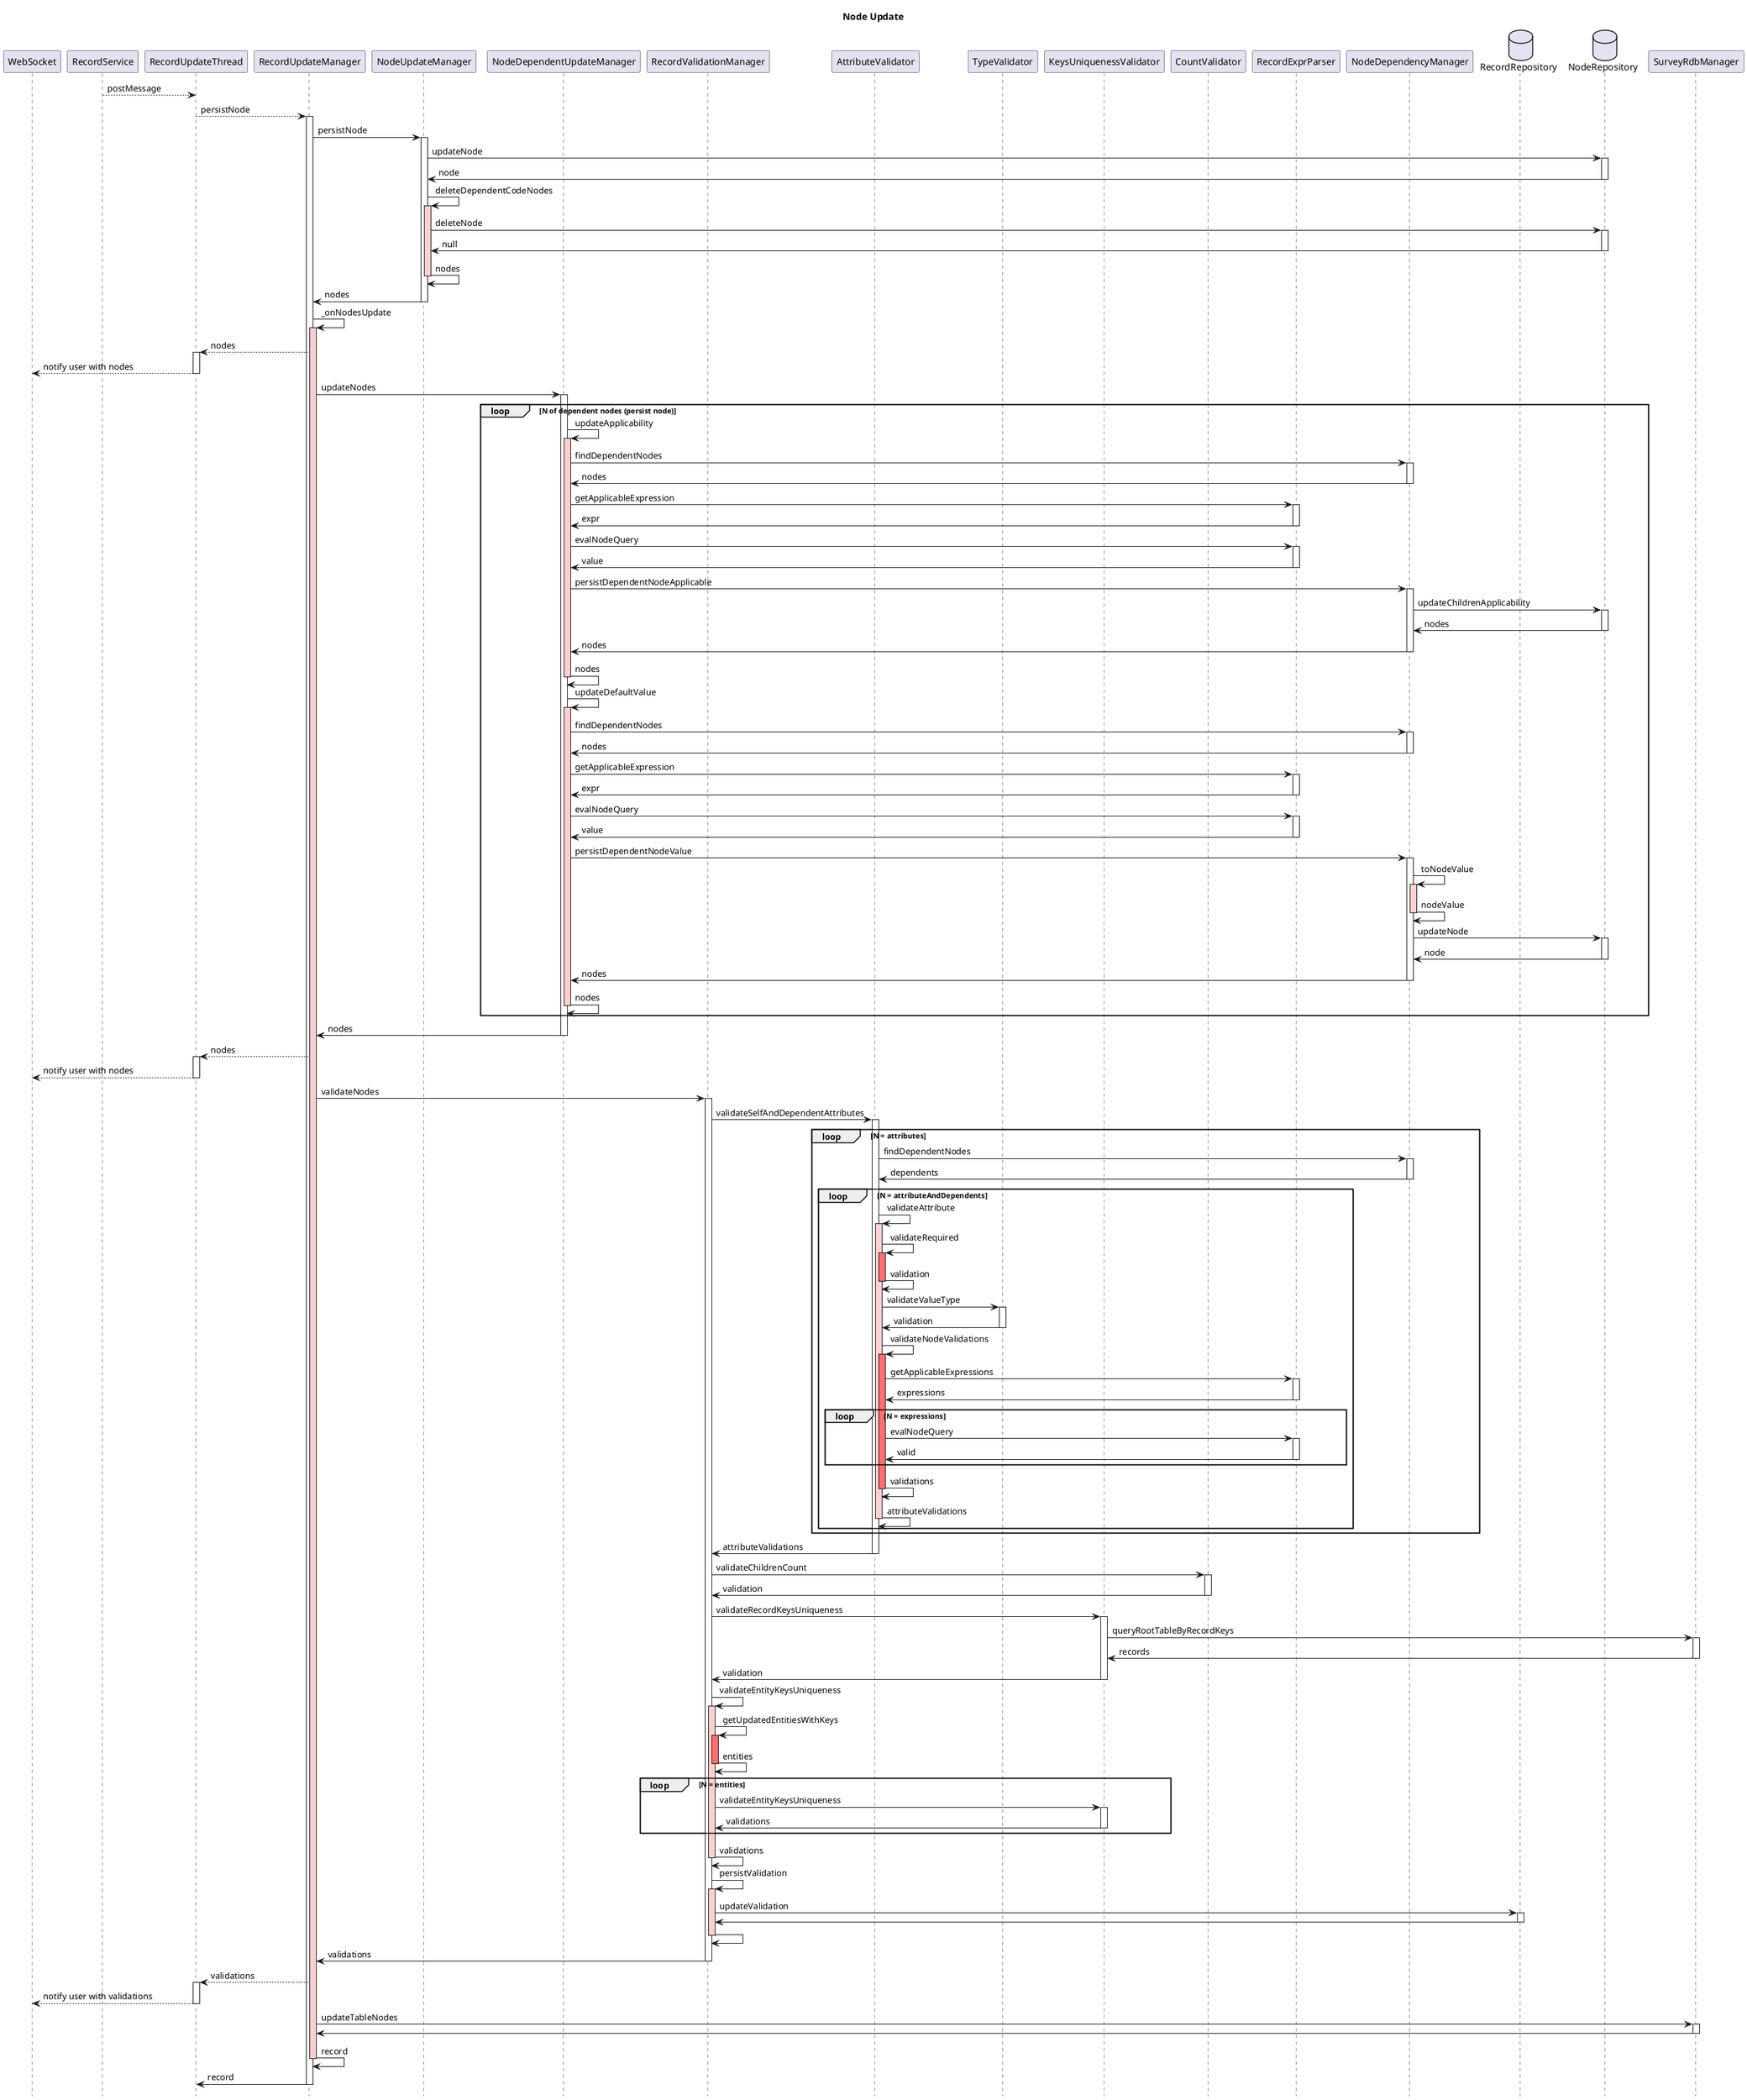 @startuml

' colors:
'   level 1 : #FFCFCF
'   level 2 : #FF6F6F

' INIT
title Node Update
hide footbox

participant WebSocket
participant RecordService
participant RecordUpdateThread
participant RecordUpdateManager
participant NodeUpdateManager
participant NodeDependentUpdateManager
participant RecordValidationManager
participant AttributeValidator
participant TypeValidator
participant KeysUniquenessValidator
participant CountValidator
participant RecordExprParser
participant NodeDependencyManager
database RecordRepository
database NodeRepository
participant SurveyRdbManager

RecordService --> RecordUpdateThread: postMessage

RecordUpdateThread --> RecordUpdateManager ++ : persistNode

    'RecordUpdateManager.persistNode
    RecordUpdateManager -> NodeUpdateManager ++ : persistNode
        NodeUpdateManager -> NodeRepository ++ : updateNode
            NodeRepository -> NodeUpdateManager -- : node

        NodeUpdateManager -> NodeUpdateManager ++ #FFCFCF : deleteDependentCodeNodes
            NodeUpdateManager -> NodeRepository ++ : deleteNode
                NodeRepository -> NodeUpdateManager -- : null
            NodeUpdateManager -> NodeUpdateManager --: nodes

        NodeUpdateManager -> RecordUpdateManager -- : nodes


    'RecordUpdateManager._onNodesUpdate START
    RecordUpdateManager -> RecordUpdateManager ++ #FFCFCF: _onNodesUpdate

        RecordUpdateManager --> RecordUpdateThread ++ : nodes
            RecordUpdateThread --> WebSocket -- : notify user with nodes

        RecordUpdateManager -> NodeDependentUpdateManager ++ : updateNodes
            loop N of dependent nodes (persist node)

            '1. UPDATE APPLICABILITY
            NodeDependentUpdateManager -> NodeDependentUpdateManager ++ #FFCFCF: updateApplicability
                NodeDependentUpdateManager -> NodeDependencyManager ++ : findDependentNodes
                    NodeDependencyManager -> NodeDependentUpdateManager -- : nodes
                NodeDependentUpdateManager -> RecordExprParser ++ : getApplicableExpression
                    RecordExprParser -> NodeDependentUpdateManager -- : expr
                NodeDependentUpdateManager -> RecordExprParser ++ : evalNodeQuery
                    RecordExprParser -> NodeDependentUpdateManager -- : value
                NodeDependentUpdateManager -> NodeDependencyManager ++ : persistDependentNodeApplicable
                    NodeDependencyManager -> NodeRepository ++ : updateChildrenApplicability
                        NodeRepository -> NodeDependencyManager -- : nodes
                    NodeDependencyManager -> NodeDependentUpdateManager -- : nodes
                NodeDependentUpdateManager -> NodeDependentUpdateManager -- : nodes

             '2. UPDATE DEFAULT VALUE
             NodeDependentUpdateManager -> NodeDependentUpdateManager ++ #FFCFCF : updateDefaultValue
                 NodeDependentUpdateManager -> NodeDependencyManager ++ : findDependentNodes
                     NodeDependencyManager -> NodeDependentUpdateManager -- : nodes
                 NodeDependentUpdateManager -> RecordExprParser ++ : getApplicableExpression
                     RecordExprParser -> NodeDependentUpdateManager -- : expr
                 NodeDependentUpdateManager -> RecordExprParser ++ : evalNodeQuery
                     RecordExprParser -> NodeDependentUpdateManager -- : value
                 NodeDependentUpdateManager -> NodeDependencyManager ++ : persistDependentNodeValue
                     NodeDependencyManager -> NodeDependencyManager ++ #FFCFCF: toNodeValue
                        NodeDependencyManager -> NodeDependencyManager -- : nodeValue
                     NodeDependencyManager -> NodeRepository ++ : updateNode
                         NodeRepository -> NodeDependencyManager -- : node
                     NodeDependencyManager -> NodeDependentUpdateManager -- : nodes
                 NodeDependentUpdateManager -> NodeDependentUpdateManager -- : nodes

            end
            NodeDependentUpdateManager -> RecordUpdateManager -- : nodes

        RecordUpdateManager --> RecordUpdateThread ++ : nodes
            RecordUpdateThread --> WebSocket -- : notify user with nodes

        '3. UPDATE Validation
        RecordUpdateManager -> RecordValidationManager ++ : validateNodes

            '3.1 attributeValidations
            RecordValidationManager -> AttributeValidator ++ : validateSelfAndDependentAttributes
                loop N = attributes
                    AttributeValidator -> NodeDependencyManager ++ : findDependentNodes
                        NodeDependencyManager -> AttributeValidator -- : dependents
                        loop N = attributeAndDependents
                            AttributeValidator -> AttributeValidator ++ #FFCFCF : validateAttribute
                                AttributeValidator -> AttributeValidator ++ #FF6F6F: validateRequired
                                    AttributeValidator -> AttributeValidator -- : validation

                                AttributeValidator -> TypeValidator ++ : validateValueType
                                    TypeValidator -> AttributeValidator -- : validation

                                AttributeValidator -> AttributeValidator ++ #FF6F6F : validateNodeValidations
                                    AttributeValidator -> RecordExprParser ++ : getApplicableExpressions
                                        RecordExprParser -> AttributeValidator -- : expressions
                                        loop N = expressions
                                            AttributeValidator -> RecordExprParser ++ : evalNodeQuery
                                                RecordExprParser -> AttributeValidator -- : valid
                                        end
                                    AttributeValidator -> AttributeValidator -- : validations

                                AttributeValidator -> AttributeValidator -- : attributeValidations
                        end
                end
                AttributeValidator -> RecordValidationManager -- : attributeValidations

            '3.2 CountValidator
            RecordValidationManager -> CountValidator ++ : validateChildrenCount
                CountValidator -> RecordValidationManager  -- : validation

            '3.3 Record KeysUniquenessValidator
            RecordValidationManager -> KeysUniquenessValidator ++ : validateRecordKeysUniqueness
                KeysUniquenessValidator -> SurveyRdbManager ++ : queryRootTableByRecordKeys
                    SurveyRdbManager -> KeysUniquenessValidator -- : records
                    'KeysUniquenessValidator has an internal method fetchEntityKeyNodes, which does not a fetch - TODO RENAME TO get
                KeysUniquenessValidator -> RecordValidationManager  -- : validation

            '3.4 EntityKeysValidations
            RecordValidationManager -> RecordValidationManager ++ #FFCFCF : validateEntityKeysUniqueness
                RecordValidationManager -> RecordValidationManager ++ #FF6F6F : getUpdatedEntitiesWithKeys
                    RecordValidationManager -> RecordValidationManager -- : entities
                    loop N = entities
                        RecordValidationManager -> KeysUniquenessValidator ++ : validateEntityKeysUniqueness
                            KeysUniquenessValidator -> RecordValidationManager -- : validations
                    end
                RecordValidationManager -> RecordValidationManager -- : validations

            '3.5 persistValidation
            RecordValidationManager -> RecordValidationManager ++ #FFCFCF : persistValidation
                RecordValidationManager -> RecordRepository ++ : updateValidation
                    RecordRepository -> RecordValidationManager -- :
                RecordValidationManager -> RecordValidationManager -- :

            RecordValidationManager -> RecordUpdateManager -- : validations

        RecordUpdateManager --> RecordUpdateThread ++ : validations
            RecordUpdateThread --> WebSocket -- : notify user with validations

        RecordUpdateManager -> SurveyRdbManager ++ : updateTableNodes
            SurveyRdbManager -> RecordUpdateManager -- :

        'RecordUpdateManager._onNodesUpdate END
        RecordUpdateManager -> RecordUpdateManager -- : record

RecordUpdateManager -> RecordUpdateThread -- : record


@enduml